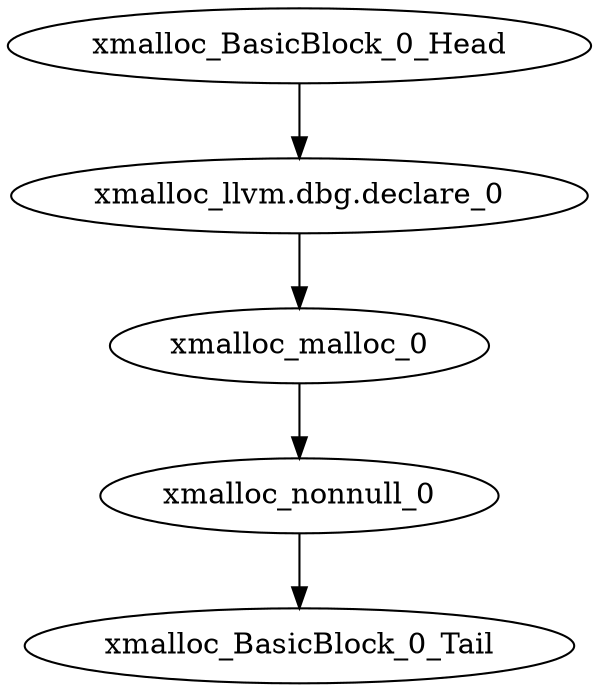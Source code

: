 digraph G {
    "xmalloc_nonnull_0" -> "xmalloc_BasicBlock_0_Tail"
    "xmalloc_malloc_0" -> "xmalloc_nonnull_0"
    "xmalloc_llvm.dbg.declare_0" -> "xmalloc_malloc_0"
    "xmalloc_BasicBlock_0_Head" -> "xmalloc_llvm.dbg.declare_0"
}
